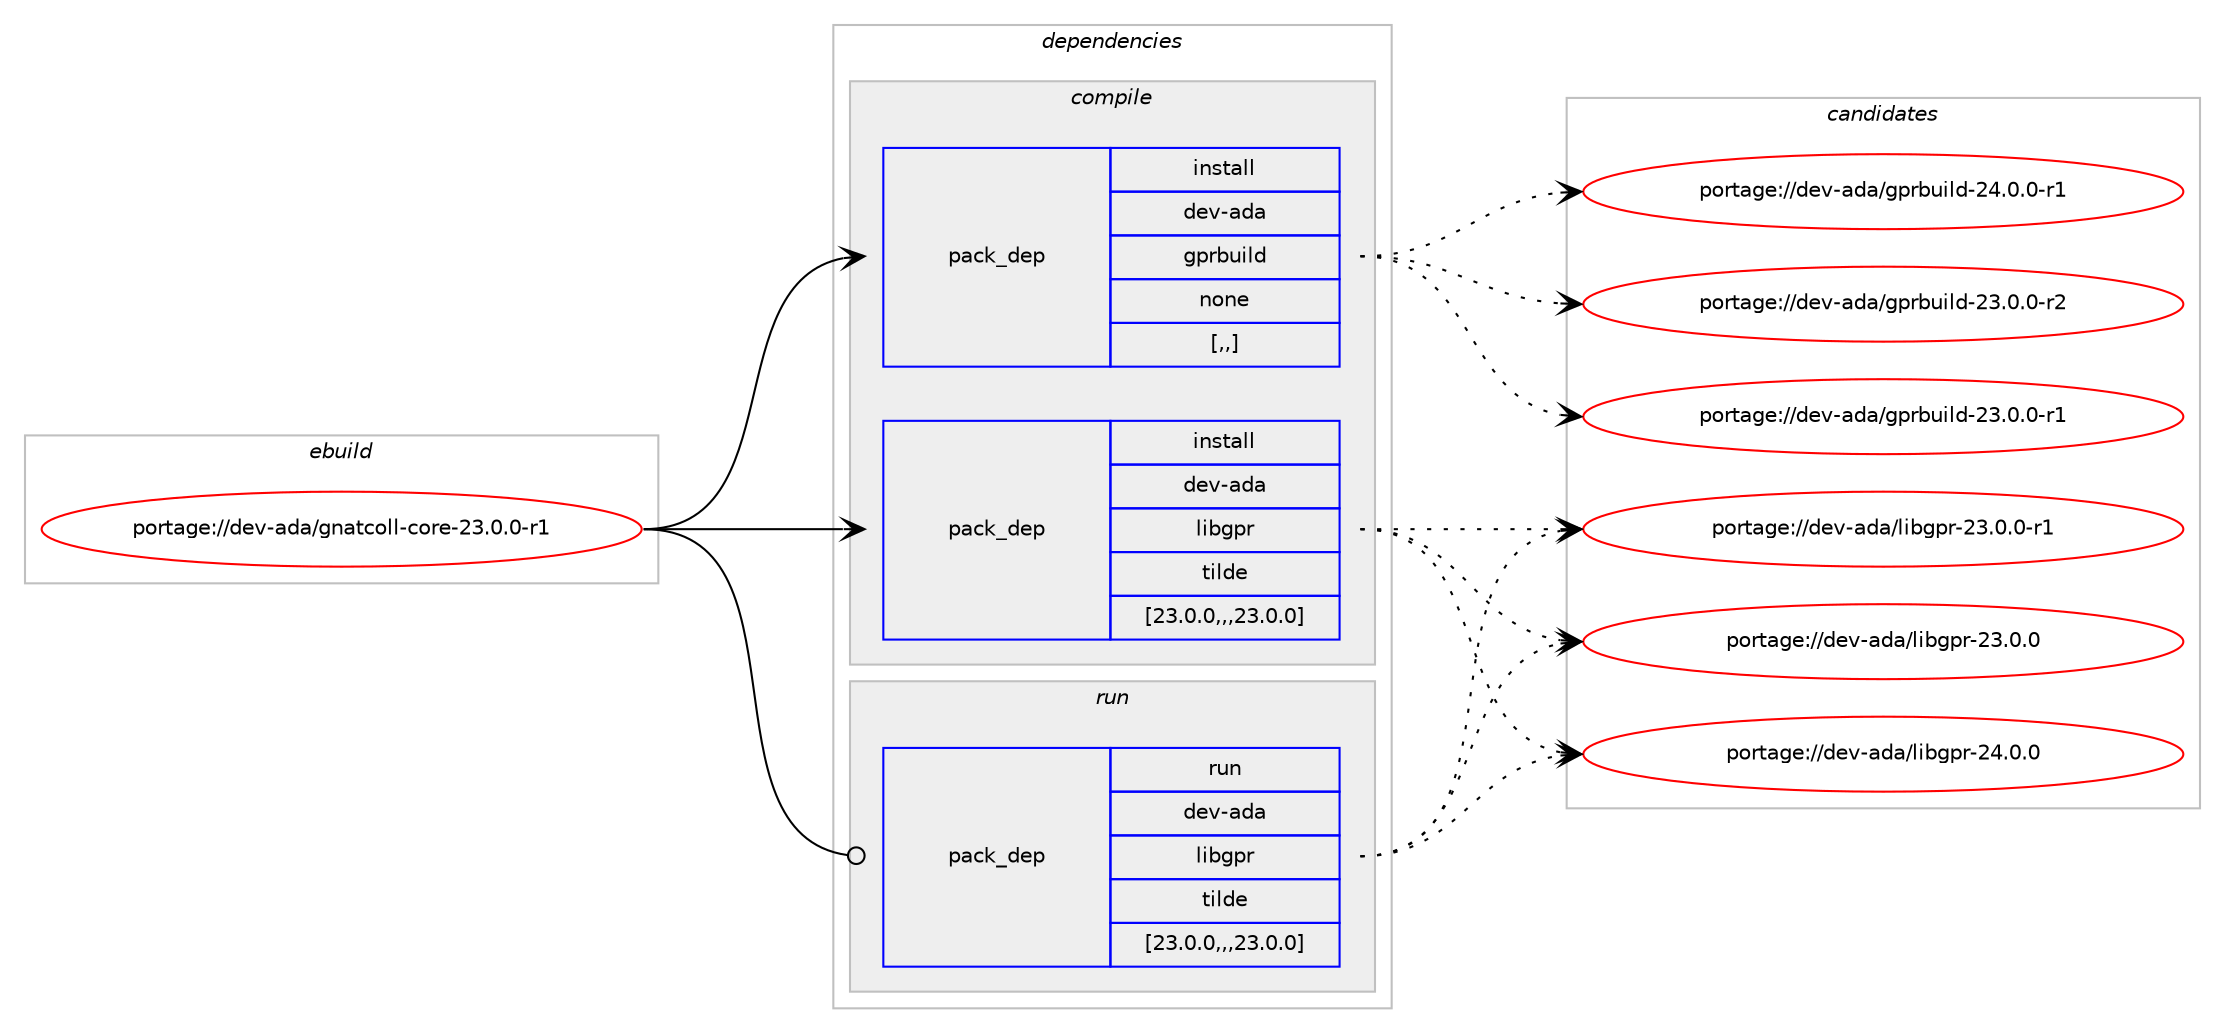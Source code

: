 digraph prolog {

# *************
# Graph options
# *************

newrank=true;
concentrate=true;
compound=true;
graph [rankdir=LR,fontname=Helvetica,fontsize=10,ranksep=1.5];#, ranksep=2.5, nodesep=0.2];
edge  [arrowhead=vee];
node  [fontname=Helvetica,fontsize=10];

# **********
# The ebuild
# **********

subgraph cluster_leftcol {
color=gray;
label=<<i>ebuild</i>>;
id [label="portage://dev-ada/gnatcoll-core-23.0.0-r1", color=red, width=4, href="../dev-ada/gnatcoll-core-23.0.0-r1.svg"];
}

# ****************
# The dependencies
# ****************

subgraph cluster_midcol {
color=gray;
label=<<i>dependencies</i>>;
subgraph cluster_compile {
fillcolor="#eeeeee";
style=filled;
label=<<i>compile</i>>;
subgraph pack46341 {
dependency63860 [label=<<TABLE BORDER="0" CELLBORDER="1" CELLSPACING="0" CELLPADDING="4" WIDTH="220"><TR><TD ROWSPAN="6" CELLPADDING="30">pack_dep</TD></TR><TR><TD WIDTH="110">install</TD></TR><TR><TD>dev-ada</TD></TR><TR><TD>gprbuild</TD></TR><TR><TD>none</TD></TR><TR><TD>[,,]</TD></TR></TABLE>>, shape=none, color=blue];
}
id:e -> dependency63860:w [weight=20,style="solid",arrowhead="vee"];
subgraph pack46342 {
dependency63861 [label=<<TABLE BORDER="0" CELLBORDER="1" CELLSPACING="0" CELLPADDING="4" WIDTH="220"><TR><TD ROWSPAN="6" CELLPADDING="30">pack_dep</TD></TR><TR><TD WIDTH="110">install</TD></TR><TR><TD>dev-ada</TD></TR><TR><TD>libgpr</TD></TR><TR><TD>tilde</TD></TR><TR><TD>[23.0.0,,,23.0.0]</TD></TR></TABLE>>, shape=none, color=blue];
}
id:e -> dependency63861:w [weight=20,style="solid",arrowhead="vee"];
}
subgraph cluster_compileandrun {
fillcolor="#eeeeee";
style=filled;
label=<<i>compile and run</i>>;
}
subgraph cluster_run {
fillcolor="#eeeeee";
style=filled;
label=<<i>run</i>>;
subgraph pack46343 {
dependency63862 [label=<<TABLE BORDER="0" CELLBORDER="1" CELLSPACING="0" CELLPADDING="4" WIDTH="220"><TR><TD ROWSPAN="6" CELLPADDING="30">pack_dep</TD></TR><TR><TD WIDTH="110">run</TD></TR><TR><TD>dev-ada</TD></TR><TR><TD>libgpr</TD></TR><TR><TD>tilde</TD></TR><TR><TD>[23.0.0,,,23.0.0]</TD></TR></TABLE>>, shape=none, color=blue];
}
id:e -> dependency63862:w [weight=20,style="solid",arrowhead="odot"];
}
}

# **************
# The candidates
# **************

subgraph cluster_choices {
rank=same;
color=gray;
label=<<i>candidates</i>>;

subgraph choice46341 {
color=black;
nodesep=1;
choice1001011184597100974710311211498117105108100455052464846484511449 [label="portage://dev-ada/gprbuild-24.0.0-r1", color=red, width=4,href="../dev-ada/gprbuild-24.0.0-r1.svg"];
choice1001011184597100974710311211498117105108100455051464846484511450 [label="portage://dev-ada/gprbuild-23.0.0-r2", color=red, width=4,href="../dev-ada/gprbuild-23.0.0-r2.svg"];
choice1001011184597100974710311211498117105108100455051464846484511449 [label="portage://dev-ada/gprbuild-23.0.0-r1", color=red, width=4,href="../dev-ada/gprbuild-23.0.0-r1.svg"];
dependency63860:e -> choice1001011184597100974710311211498117105108100455052464846484511449:w [style=dotted,weight="100"];
dependency63860:e -> choice1001011184597100974710311211498117105108100455051464846484511450:w [style=dotted,weight="100"];
dependency63860:e -> choice1001011184597100974710311211498117105108100455051464846484511449:w [style=dotted,weight="100"];
}
subgraph choice46342 {
color=black;
nodesep=1;
choice100101118459710097471081059810311211445505246484648 [label="portage://dev-ada/libgpr-24.0.0", color=red, width=4,href="../dev-ada/libgpr-24.0.0.svg"];
choice1001011184597100974710810598103112114455051464846484511449 [label="portage://dev-ada/libgpr-23.0.0-r1", color=red, width=4,href="../dev-ada/libgpr-23.0.0-r1.svg"];
choice100101118459710097471081059810311211445505146484648 [label="portage://dev-ada/libgpr-23.0.0", color=red, width=4,href="../dev-ada/libgpr-23.0.0.svg"];
dependency63861:e -> choice100101118459710097471081059810311211445505246484648:w [style=dotted,weight="100"];
dependency63861:e -> choice1001011184597100974710810598103112114455051464846484511449:w [style=dotted,weight="100"];
dependency63861:e -> choice100101118459710097471081059810311211445505146484648:w [style=dotted,weight="100"];
}
subgraph choice46343 {
color=black;
nodesep=1;
choice100101118459710097471081059810311211445505246484648 [label="portage://dev-ada/libgpr-24.0.0", color=red, width=4,href="../dev-ada/libgpr-24.0.0.svg"];
choice1001011184597100974710810598103112114455051464846484511449 [label="portage://dev-ada/libgpr-23.0.0-r1", color=red, width=4,href="../dev-ada/libgpr-23.0.0-r1.svg"];
choice100101118459710097471081059810311211445505146484648 [label="portage://dev-ada/libgpr-23.0.0", color=red, width=4,href="../dev-ada/libgpr-23.0.0.svg"];
dependency63862:e -> choice100101118459710097471081059810311211445505246484648:w [style=dotted,weight="100"];
dependency63862:e -> choice1001011184597100974710810598103112114455051464846484511449:w [style=dotted,weight="100"];
dependency63862:e -> choice100101118459710097471081059810311211445505146484648:w [style=dotted,weight="100"];
}
}

}
